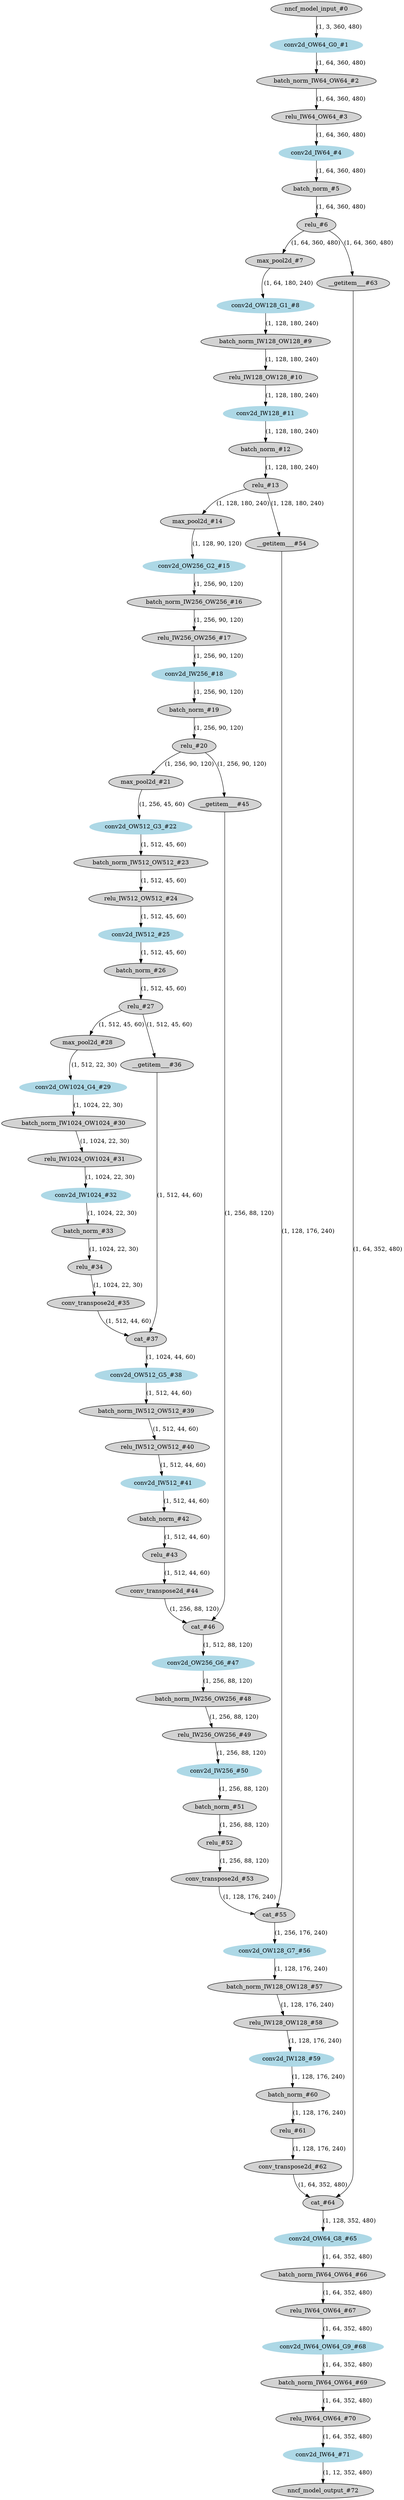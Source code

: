 strict digraph  {
"0 /nncf_model_input_0" [id=0, label="nncf_model_input_#0", style=filled, type=nncf_model_input];
"1 UNet/ModuleList[down_path]/UNetConvBlock[0]/Sequential[block]/NNCFConv2d[0]/conv2d_0" [color=lightblue, id=1, label="conv2d_OW64_G0_#1", style=filled, type=conv2d];
"2 UNet/ModuleList[down_path]/UNetConvBlock[0]/Sequential[block]/NNCFBatchNorm[1]/batch_norm_0" [id=2, label="batch_norm_IW64_OW64_#2", style=filled, type=batch_norm];
"3 UNet/ModuleList[down_path]/UNetConvBlock[0]/Sequential[block]/ReLU[2]/relu_0" [id=3, label="relu_IW64_OW64_#3", style=filled, type=relu];
"4 UNet/ModuleList[down_path]/UNetConvBlock[0]/Sequential[block]/NNCFConv2d[3]/conv2d_0" [color=lightblue, id=4, label="conv2d_IW64_#4", style=filled, type=conv2d];
"5 UNet/ModuleList[down_path]/UNetConvBlock[0]/Sequential[block]/NNCFBatchNorm[4]/batch_norm_0" [id=5, label="batch_norm_#5", style=filled, type=batch_norm];
"6 UNet/ModuleList[down_path]/UNetConvBlock[0]/Sequential[block]/ReLU[5]/relu_0" [id=6, label="relu_#6", style=filled, type=relu];
"7 UNet/max_pool2d_0" [id=7, label="max_pool2d_#7", style=filled, type=max_pool2d];
"8 UNet/ModuleList[down_path]/UNetConvBlock[1]/Sequential[block]/NNCFConv2d[0]/conv2d_0" [color=lightblue, id=8, label="conv2d_OW128_G1_#8", style=filled, type=conv2d];
"9 UNet/ModuleList[down_path]/UNetConvBlock[1]/Sequential[block]/NNCFBatchNorm[1]/batch_norm_0" [id=9, label="batch_norm_IW128_OW128_#9", style=filled, type=batch_norm];
"10 UNet/ModuleList[down_path]/UNetConvBlock[1]/Sequential[block]/ReLU[2]/relu_0" [id=10, label="relu_IW128_OW128_#10", style=filled, type=relu];
"11 UNet/ModuleList[down_path]/UNetConvBlock[1]/Sequential[block]/NNCFConv2d[3]/conv2d_0" [color=lightblue, id=11, label="conv2d_IW128_#11", style=filled, type=conv2d];
"12 UNet/ModuleList[down_path]/UNetConvBlock[1]/Sequential[block]/NNCFBatchNorm[4]/batch_norm_0" [id=12, label="batch_norm_#12", style=filled, type=batch_norm];
"13 UNet/ModuleList[down_path]/UNetConvBlock[1]/Sequential[block]/ReLU[5]/relu_0" [id=13, label="relu_#13", style=filled, type=relu];
"14 UNet/max_pool2d_1" [id=14, label="max_pool2d_#14", style=filled, type=max_pool2d];
"15 UNet/ModuleList[down_path]/UNetConvBlock[2]/Sequential[block]/NNCFConv2d[0]/conv2d_0" [color=lightblue, id=15, label="conv2d_OW256_G2_#15", style=filled, type=conv2d];
"16 UNet/ModuleList[down_path]/UNetConvBlock[2]/Sequential[block]/NNCFBatchNorm[1]/batch_norm_0" [id=16, label="batch_norm_IW256_OW256_#16", style=filled, type=batch_norm];
"17 UNet/ModuleList[down_path]/UNetConvBlock[2]/Sequential[block]/ReLU[2]/relu_0" [id=17, label="relu_IW256_OW256_#17", style=filled, type=relu];
"18 UNet/ModuleList[down_path]/UNetConvBlock[2]/Sequential[block]/NNCFConv2d[3]/conv2d_0" [color=lightblue, id=18, label="conv2d_IW256_#18", style=filled, type=conv2d];
"19 UNet/ModuleList[down_path]/UNetConvBlock[2]/Sequential[block]/NNCFBatchNorm[4]/batch_norm_0" [id=19, label="batch_norm_#19", style=filled, type=batch_norm];
"20 UNet/ModuleList[down_path]/UNetConvBlock[2]/Sequential[block]/ReLU[5]/relu_0" [id=20, label="relu_#20", style=filled, type=relu];
"21 UNet/max_pool2d_2" [id=21, label="max_pool2d_#21", style=filled, type=max_pool2d];
"22 UNet/ModuleList[down_path]/UNetConvBlock[3]/Sequential[block]/NNCFConv2d[0]/conv2d_0" [color=lightblue, id=22, label="conv2d_OW512_G3_#22", style=filled, type=conv2d];
"23 UNet/ModuleList[down_path]/UNetConvBlock[3]/Sequential[block]/NNCFBatchNorm[1]/batch_norm_0" [id=23, label="batch_norm_IW512_OW512_#23", style=filled, type=batch_norm];
"24 UNet/ModuleList[down_path]/UNetConvBlock[3]/Sequential[block]/ReLU[2]/relu_0" [id=24, label="relu_IW512_OW512_#24", style=filled, type=relu];
"25 UNet/ModuleList[down_path]/UNetConvBlock[3]/Sequential[block]/NNCFConv2d[3]/conv2d_0" [color=lightblue, id=25, label="conv2d_IW512_#25", style=filled, type=conv2d];
"26 UNet/ModuleList[down_path]/UNetConvBlock[3]/Sequential[block]/NNCFBatchNorm[4]/batch_norm_0" [id=26, label="batch_norm_#26", style=filled, type=batch_norm];
"27 UNet/ModuleList[down_path]/UNetConvBlock[3]/Sequential[block]/ReLU[5]/relu_0" [id=27, label="relu_#27", style=filled, type=relu];
"28 UNet/max_pool2d_3" [id=28, label="max_pool2d_#28", style=filled, type=max_pool2d];
"29 UNet/ModuleList[down_path]/UNetConvBlock[4]/Sequential[block]/NNCFConv2d[0]/conv2d_0" [color=lightblue, id=29, label="conv2d_OW1024_G4_#29", style=filled, type=conv2d];
"30 UNet/ModuleList[down_path]/UNetConvBlock[4]/Sequential[block]/NNCFBatchNorm[1]/batch_norm_0" [id=30, label="batch_norm_IW1024_OW1024_#30", style=filled, type=batch_norm];
"31 UNet/ModuleList[down_path]/UNetConvBlock[4]/Sequential[block]/ReLU[2]/relu_0" [id=31, label="relu_IW1024_OW1024_#31", style=filled, type=relu];
"32 UNet/ModuleList[down_path]/UNetConvBlock[4]/Sequential[block]/NNCFConv2d[3]/conv2d_0" [color=lightblue, id=32, label="conv2d_IW1024_#32", style=filled, type=conv2d];
"33 UNet/ModuleList[down_path]/UNetConvBlock[4]/Sequential[block]/NNCFBatchNorm[4]/batch_norm_0" [id=33, label="batch_norm_#33", style=filled, type=batch_norm];
"34 UNet/ModuleList[down_path]/UNetConvBlock[4]/Sequential[block]/ReLU[5]/relu_0" [id=34, label="relu_#34", style=filled, type=relu];
"35 UNet/ModuleList[up_path]/UNetUpBlock[0]/NNCFConvTranspose2d[up]/conv_transpose2d_0" [id=35, label="conv_transpose2d_#35", style=filled, type=conv_transpose2d];
"36 UNet/ModuleList[up_path]/UNetUpBlock[0]/__getitem___0" [id=36, label="__getitem___#36", style=filled, type=__getitem__];
"37 UNet/ModuleList[up_path]/UNetUpBlock[0]/cat_0" [id=37, label="cat_#37", style=filled, type=cat];
"38 UNet/ModuleList[up_path]/UNetUpBlock[0]/UNetConvBlock[conv_block]/Sequential[block]/NNCFConv2d[0]/conv2d_0" [color=lightblue, id=38, label="conv2d_OW512_G5_#38", style=filled, type=conv2d];
"39 UNet/ModuleList[up_path]/UNetUpBlock[0]/UNetConvBlock[conv_block]/Sequential[block]/NNCFBatchNorm[1]/batch_norm_0" [id=39, label="batch_norm_IW512_OW512_#39", style=filled, type=batch_norm];
"40 UNet/ModuleList[up_path]/UNetUpBlock[0]/UNetConvBlock[conv_block]/Sequential[block]/ReLU[2]/relu_0" [id=40, label="relu_IW512_OW512_#40", style=filled, type=relu];
"41 UNet/ModuleList[up_path]/UNetUpBlock[0]/UNetConvBlock[conv_block]/Sequential[block]/NNCFConv2d[3]/conv2d_0" [color=lightblue, id=41, label="conv2d_IW512_#41", style=filled, type=conv2d];
"42 UNet/ModuleList[up_path]/UNetUpBlock[0]/UNetConvBlock[conv_block]/Sequential[block]/NNCFBatchNorm[4]/batch_norm_0" [id=42, label="batch_norm_#42", style=filled, type=batch_norm];
"43 UNet/ModuleList[up_path]/UNetUpBlock[0]/UNetConvBlock[conv_block]/Sequential[block]/ReLU[5]/relu_0" [id=43, label="relu_#43", style=filled, type=relu];
"44 UNet/ModuleList[up_path]/UNetUpBlock[1]/NNCFConvTranspose2d[up]/conv_transpose2d_0" [id=44, label="conv_transpose2d_#44", style=filled, type=conv_transpose2d];
"45 UNet/ModuleList[up_path]/UNetUpBlock[1]/__getitem___0" [id=45, label="__getitem___#45", style=filled, type=__getitem__];
"46 UNet/ModuleList[up_path]/UNetUpBlock[1]/cat_0" [id=46, label="cat_#46", style=filled, type=cat];
"47 UNet/ModuleList[up_path]/UNetUpBlock[1]/UNetConvBlock[conv_block]/Sequential[block]/NNCFConv2d[0]/conv2d_0" [color=lightblue, id=47, label="conv2d_OW256_G6_#47", style=filled, type=conv2d];
"48 UNet/ModuleList[up_path]/UNetUpBlock[1]/UNetConvBlock[conv_block]/Sequential[block]/NNCFBatchNorm[1]/batch_norm_0" [id=48, label="batch_norm_IW256_OW256_#48", style=filled, type=batch_norm];
"49 UNet/ModuleList[up_path]/UNetUpBlock[1]/UNetConvBlock[conv_block]/Sequential[block]/ReLU[2]/relu_0" [id=49, label="relu_IW256_OW256_#49", style=filled, type=relu];
"50 UNet/ModuleList[up_path]/UNetUpBlock[1]/UNetConvBlock[conv_block]/Sequential[block]/NNCFConv2d[3]/conv2d_0" [color=lightblue, id=50, label="conv2d_IW256_#50", style=filled, type=conv2d];
"51 UNet/ModuleList[up_path]/UNetUpBlock[1]/UNetConvBlock[conv_block]/Sequential[block]/NNCFBatchNorm[4]/batch_norm_0" [id=51, label="batch_norm_#51", style=filled, type=batch_norm];
"52 UNet/ModuleList[up_path]/UNetUpBlock[1]/UNetConvBlock[conv_block]/Sequential[block]/ReLU[5]/relu_0" [id=52, label="relu_#52", style=filled, type=relu];
"53 UNet/ModuleList[up_path]/UNetUpBlock[2]/NNCFConvTranspose2d[up]/conv_transpose2d_0" [id=53, label="conv_transpose2d_#53", style=filled, type=conv_transpose2d];
"54 UNet/ModuleList[up_path]/UNetUpBlock[2]/__getitem___0" [id=54, label="__getitem___#54", style=filled, type=__getitem__];
"55 UNet/ModuleList[up_path]/UNetUpBlock[2]/cat_0" [id=55, label="cat_#55", style=filled, type=cat];
"56 UNet/ModuleList[up_path]/UNetUpBlock[2]/UNetConvBlock[conv_block]/Sequential[block]/NNCFConv2d[0]/conv2d_0" [color=lightblue, id=56, label="conv2d_OW128_G7_#56", style=filled, type=conv2d];
"57 UNet/ModuleList[up_path]/UNetUpBlock[2]/UNetConvBlock[conv_block]/Sequential[block]/NNCFBatchNorm[1]/batch_norm_0" [id=57, label="batch_norm_IW128_OW128_#57", style=filled, type=batch_norm];
"58 UNet/ModuleList[up_path]/UNetUpBlock[2]/UNetConvBlock[conv_block]/Sequential[block]/ReLU[2]/relu_0" [id=58, label="relu_IW128_OW128_#58", style=filled, type=relu];
"59 UNet/ModuleList[up_path]/UNetUpBlock[2]/UNetConvBlock[conv_block]/Sequential[block]/NNCFConv2d[3]/conv2d_0" [color=lightblue, id=59, label="conv2d_IW128_#59", style=filled, type=conv2d];
"60 UNet/ModuleList[up_path]/UNetUpBlock[2]/UNetConvBlock[conv_block]/Sequential[block]/NNCFBatchNorm[4]/batch_norm_0" [id=60, label="batch_norm_#60", style=filled, type=batch_norm];
"61 UNet/ModuleList[up_path]/UNetUpBlock[2]/UNetConvBlock[conv_block]/Sequential[block]/ReLU[5]/relu_0" [id=61, label="relu_#61", style=filled, type=relu];
"62 UNet/ModuleList[up_path]/UNetUpBlock[3]/NNCFConvTranspose2d[up]/conv_transpose2d_0" [id=62, label="conv_transpose2d_#62", style=filled, type=conv_transpose2d];
"63 UNet/ModuleList[up_path]/UNetUpBlock[3]/__getitem___0" [id=63, label="__getitem___#63", style=filled, type=__getitem__];
"64 UNet/ModuleList[up_path]/UNetUpBlock[3]/cat_0" [id=64, label="cat_#64", style=filled, type=cat];
"65 UNet/ModuleList[up_path]/UNetUpBlock[3]/UNetConvBlock[conv_block]/Sequential[block]/NNCFConv2d[0]/conv2d_0" [color=lightblue, id=65, label="conv2d_OW64_G8_#65", style=filled, type=conv2d];
"66 UNet/ModuleList[up_path]/UNetUpBlock[3]/UNetConvBlock[conv_block]/Sequential[block]/NNCFBatchNorm[1]/batch_norm_0" [id=66, label="batch_norm_IW64_OW64_#66", style=filled, type=batch_norm];
"67 UNet/ModuleList[up_path]/UNetUpBlock[3]/UNetConvBlock[conv_block]/Sequential[block]/ReLU[2]/relu_0" [id=67, label="relu_IW64_OW64_#67", style=filled, type=relu];
"68 UNet/ModuleList[up_path]/UNetUpBlock[3]/UNetConvBlock[conv_block]/Sequential[block]/NNCFConv2d[3]/conv2d_0" [color=lightblue, id=68, label="conv2d_IW64_OW64_G9_#68", style=filled, type=conv2d];
"69 UNet/ModuleList[up_path]/UNetUpBlock[3]/UNetConvBlock[conv_block]/Sequential[block]/NNCFBatchNorm[4]/batch_norm_0" [id=69, label="batch_norm_IW64_OW64_#69", style=filled, type=batch_norm];
"70 UNet/ModuleList[up_path]/UNetUpBlock[3]/UNetConvBlock[conv_block]/Sequential[block]/ReLU[5]/relu_0" [id=70, label="relu_IW64_OW64_#70", style=filled, type=relu];
"71 UNet/NNCFConv2d[last]/conv2d_0" [color=lightblue, id=71, label="conv2d_IW64_#71", style=filled, type=conv2d];
"72 /nncf_model_output_0" [id=72, label="nncf_model_output_#72", style=filled, type=nncf_model_output];
"0 /nncf_model_input_0" -> "1 UNet/ModuleList[down_path]/UNetConvBlock[0]/Sequential[block]/NNCFConv2d[0]/conv2d_0"  [label="(1, 3, 360, 480)", style=solid];
"1 UNet/ModuleList[down_path]/UNetConvBlock[0]/Sequential[block]/NNCFConv2d[0]/conv2d_0" -> "2 UNet/ModuleList[down_path]/UNetConvBlock[0]/Sequential[block]/NNCFBatchNorm[1]/batch_norm_0"  [label="(1, 64, 360, 480)", style=solid];
"2 UNet/ModuleList[down_path]/UNetConvBlock[0]/Sequential[block]/NNCFBatchNorm[1]/batch_norm_0" -> "3 UNet/ModuleList[down_path]/UNetConvBlock[0]/Sequential[block]/ReLU[2]/relu_0"  [label="(1, 64, 360, 480)", style=solid];
"3 UNet/ModuleList[down_path]/UNetConvBlock[0]/Sequential[block]/ReLU[2]/relu_0" -> "4 UNet/ModuleList[down_path]/UNetConvBlock[0]/Sequential[block]/NNCFConv2d[3]/conv2d_0"  [label="(1, 64, 360, 480)", style=solid];
"4 UNet/ModuleList[down_path]/UNetConvBlock[0]/Sequential[block]/NNCFConv2d[3]/conv2d_0" -> "5 UNet/ModuleList[down_path]/UNetConvBlock[0]/Sequential[block]/NNCFBatchNorm[4]/batch_norm_0"  [label="(1, 64, 360, 480)", style=solid];
"5 UNet/ModuleList[down_path]/UNetConvBlock[0]/Sequential[block]/NNCFBatchNorm[4]/batch_norm_0" -> "6 UNet/ModuleList[down_path]/UNetConvBlock[0]/Sequential[block]/ReLU[5]/relu_0"  [label="(1, 64, 360, 480)", style=solid];
"6 UNet/ModuleList[down_path]/UNetConvBlock[0]/Sequential[block]/ReLU[5]/relu_0" -> "7 UNet/max_pool2d_0"  [label="(1, 64, 360, 480)", style=solid];
"7 UNet/max_pool2d_0" -> "8 UNet/ModuleList[down_path]/UNetConvBlock[1]/Sequential[block]/NNCFConv2d[0]/conv2d_0"  [label="(1, 64, 180, 240)", style=solid];
"8 UNet/ModuleList[down_path]/UNetConvBlock[1]/Sequential[block]/NNCFConv2d[0]/conv2d_0" -> "9 UNet/ModuleList[down_path]/UNetConvBlock[1]/Sequential[block]/NNCFBatchNorm[1]/batch_norm_0"  [label="(1, 128, 180, 240)", style=solid];
"6 UNet/ModuleList[down_path]/UNetConvBlock[0]/Sequential[block]/ReLU[5]/relu_0" -> "63 UNet/ModuleList[up_path]/UNetUpBlock[3]/__getitem___0"  [label="(1, 64, 360, 480)", style=solid];
"9 UNet/ModuleList[down_path]/UNetConvBlock[1]/Sequential[block]/NNCFBatchNorm[1]/batch_norm_0" -> "10 UNet/ModuleList[down_path]/UNetConvBlock[1]/Sequential[block]/ReLU[2]/relu_0"  [label="(1, 128, 180, 240)", style=solid];
"10 UNet/ModuleList[down_path]/UNetConvBlock[1]/Sequential[block]/ReLU[2]/relu_0" -> "11 UNet/ModuleList[down_path]/UNetConvBlock[1]/Sequential[block]/NNCFConv2d[3]/conv2d_0"  [label="(1, 128, 180, 240)", style=solid];
"11 UNet/ModuleList[down_path]/UNetConvBlock[1]/Sequential[block]/NNCFConv2d[3]/conv2d_0" -> "12 UNet/ModuleList[down_path]/UNetConvBlock[1]/Sequential[block]/NNCFBatchNorm[4]/batch_norm_0"  [label="(1, 128, 180, 240)", style=solid];
"12 UNet/ModuleList[down_path]/UNetConvBlock[1]/Sequential[block]/NNCFBatchNorm[4]/batch_norm_0" -> "13 UNet/ModuleList[down_path]/UNetConvBlock[1]/Sequential[block]/ReLU[5]/relu_0"  [label="(1, 128, 180, 240)", style=solid];
"13 UNet/ModuleList[down_path]/UNetConvBlock[1]/Sequential[block]/ReLU[5]/relu_0" -> "14 UNet/max_pool2d_1"  [label="(1, 128, 180, 240)", style=solid];
"13 UNet/ModuleList[down_path]/UNetConvBlock[1]/Sequential[block]/ReLU[5]/relu_0" -> "54 UNet/ModuleList[up_path]/UNetUpBlock[2]/__getitem___0"  [label="(1, 128, 180, 240)", style=solid];
"14 UNet/max_pool2d_1" -> "15 UNet/ModuleList[down_path]/UNetConvBlock[2]/Sequential[block]/NNCFConv2d[0]/conv2d_0"  [label="(1, 128, 90, 120)", style=solid];
"15 UNet/ModuleList[down_path]/UNetConvBlock[2]/Sequential[block]/NNCFConv2d[0]/conv2d_0" -> "16 UNet/ModuleList[down_path]/UNetConvBlock[2]/Sequential[block]/NNCFBatchNorm[1]/batch_norm_0"  [label="(1, 256, 90, 120)", style=solid];
"16 UNet/ModuleList[down_path]/UNetConvBlock[2]/Sequential[block]/NNCFBatchNorm[1]/batch_norm_0" -> "17 UNet/ModuleList[down_path]/UNetConvBlock[2]/Sequential[block]/ReLU[2]/relu_0"  [label="(1, 256, 90, 120)", style=solid];
"17 UNet/ModuleList[down_path]/UNetConvBlock[2]/Sequential[block]/ReLU[2]/relu_0" -> "18 UNet/ModuleList[down_path]/UNetConvBlock[2]/Sequential[block]/NNCFConv2d[3]/conv2d_0"  [label="(1, 256, 90, 120)", style=solid];
"18 UNet/ModuleList[down_path]/UNetConvBlock[2]/Sequential[block]/NNCFConv2d[3]/conv2d_0" -> "19 UNet/ModuleList[down_path]/UNetConvBlock[2]/Sequential[block]/NNCFBatchNorm[4]/batch_norm_0"  [label="(1, 256, 90, 120)", style=solid];
"19 UNet/ModuleList[down_path]/UNetConvBlock[2]/Sequential[block]/NNCFBatchNorm[4]/batch_norm_0" -> "20 UNet/ModuleList[down_path]/UNetConvBlock[2]/Sequential[block]/ReLU[5]/relu_0"  [label="(1, 256, 90, 120)", style=solid];
"20 UNet/ModuleList[down_path]/UNetConvBlock[2]/Sequential[block]/ReLU[5]/relu_0" -> "21 UNet/max_pool2d_2"  [label="(1, 256, 90, 120)", style=solid];
"20 UNet/ModuleList[down_path]/UNetConvBlock[2]/Sequential[block]/ReLU[5]/relu_0" -> "45 UNet/ModuleList[up_path]/UNetUpBlock[1]/__getitem___0"  [label="(1, 256, 90, 120)", style=solid];
"21 UNet/max_pool2d_2" -> "22 UNet/ModuleList[down_path]/UNetConvBlock[3]/Sequential[block]/NNCFConv2d[0]/conv2d_0"  [label="(1, 256, 45, 60)", style=solid];
"22 UNet/ModuleList[down_path]/UNetConvBlock[3]/Sequential[block]/NNCFConv2d[0]/conv2d_0" -> "23 UNet/ModuleList[down_path]/UNetConvBlock[3]/Sequential[block]/NNCFBatchNorm[1]/batch_norm_0"  [label="(1, 512, 45, 60)", style=solid];
"23 UNet/ModuleList[down_path]/UNetConvBlock[3]/Sequential[block]/NNCFBatchNorm[1]/batch_norm_0" -> "24 UNet/ModuleList[down_path]/UNetConvBlock[3]/Sequential[block]/ReLU[2]/relu_0"  [label="(1, 512, 45, 60)", style=solid];
"24 UNet/ModuleList[down_path]/UNetConvBlock[3]/Sequential[block]/ReLU[2]/relu_0" -> "25 UNet/ModuleList[down_path]/UNetConvBlock[3]/Sequential[block]/NNCFConv2d[3]/conv2d_0"  [label="(1, 512, 45, 60)", style=solid];
"25 UNet/ModuleList[down_path]/UNetConvBlock[3]/Sequential[block]/NNCFConv2d[3]/conv2d_0" -> "26 UNet/ModuleList[down_path]/UNetConvBlock[3]/Sequential[block]/NNCFBatchNorm[4]/batch_norm_0"  [label="(1, 512, 45, 60)", style=solid];
"26 UNet/ModuleList[down_path]/UNetConvBlock[3]/Sequential[block]/NNCFBatchNorm[4]/batch_norm_0" -> "27 UNet/ModuleList[down_path]/UNetConvBlock[3]/Sequential[block]/ReLU[5]/relu_0"  [label="(1, 512, 45, 60)", style=solid];
"27 UNet/ModuleList[down_path]/UNetConvBlock[3]/Sequential[block]/ReLU[5]/relu_0" -> "28 UNet/max_pool2d_3"  [label="(1, 512, 45, 60)", style=solid];
"27 UNet/ModuleList[down_path]/UNetConvBlock[3]/Sequential[block]/ReLU[5]/relu_0" -> "36 UNet/ModuleList[up_path]/UNetUpBlock[0]/__getitem___0"  [label="(1, 512, 45, 60)", style=solid];
"28 UNet/max_pool2d_3" -> "29 UNet/ModuleList[down_path]/UNetConvBlock[4]/Sequential[block]/NNCFConv2d[0]/conv2d_0"  [label="(1, 512, 22, 30)", style=solid];
"29 UNet/ModuleList[down_path]/UNetConvBlock[4]/Sequential[block]/NNCFConv2d[0]/conv2d_0" -> "30 UNet/ModuleList[down_path]/UNetConvBlock[4]/Sequential[block]/NNCFBatchNorm[1]/batch_norm_0"  [label="(1, 1024, 22, 30)", style=solid];
"30 UNet/ModuleList[down_path]/UNetConvBlock[4]/Sequential[block]/NNCFBatchNorm[1]/batch_norm_0" -> "31 UNet/ModuleList[down_path]/UNetConvBlock[4]/Sequential[block]/ReLU[2]/relu_0"  [label="(1, 1024, 22, 30)", style=solid];
"31 UNet/ModuleList[down_path]/UNetConvBlock[4]/Sequential[block]/ReLU[2]/relu_0" -> "32 UNet/ModuleList[down_path]/UNetConvBlock[4]/Sequential[block]/NNCFConv2d[3]/conv2d_0"  [label="(1, 1024, 22, 30)", style=solid];
"32 UNet/ModuleList[down_path]/UNetConvBlock[4]/Sequential[block]/NNCFConv2d[3]/conv2d_0" -> "33 UNet/ModuleList[down_path]/UNetConvBlock[4]/Sequential[block]/NNCFBatchNorm[4]/batch_norm_0"  [label="(1, 1024, 22, 30)", style=solid];
"33 UNet/ModuleList[down_path]/UNetConvBlock[4]/Sequential[block]/NNCFBatchNorm[4]/batch_norm_0" -> "34 UNet/ModuleList[down_path]/UNetConvBlock[4]/Sequential[block]/ReLU[5]/relu_0"  [label="(1, 1024, 22, 30)", style=solid];
"34 UNet/ModuleList[down_path]/UNetConvBlock[4]/Sequential[block]/ReLU[5]/relu_0" -> "35 UNet/ModuleList[up_path]/UNetUpBlock[0]/NNCFConvTranspose2d[up]/conv_transpose2d_0"  [label="(1, 1024, 22, 30)", style=solid];
"35 UNet/ModuleList[up_path]/UNetUpBlock[0]/NNCFConvTranspose2d[up]/conv_transpose2d_0" -> "37 UNet/ModuleList[up_path]/UNetUpBlock[0]/cat_0"  [label="(1, 512, 44, 60)", style=solid];
"36 UNet/ModuleList[up_path]/UNetUpBlock[0]/__getitem___0" -> "37 UNet/ModuleList[up_path]/UNetUpBlock[0]/cat_0"  [label="(1, 512, 44, 60)", style=solid];
"37 UNet/ModuleList[up_path]/UNetUpBlock[0]/cat_0" -> "38 UNet/ModuleList[up_path]/UNetUpBlock[0]/UNetConvBlock[conv_block]/Sequential[block]/NNCFConv2d[0]/conv2d_0"  [label="(1, 1024, 44, 60)", style=solid];
"38 UNet/ModuleList[up_path]/UNetUpBlock[0]/UNetConvBlock[conv_block]/Sequential[block]/NNCFConv2d[0]/conv2d_0" -> "39 UNet/ModuleList[up_path]/UNetUpBlock[0]/UNetConvBlock[conv_block]/Sequential[block]/NNCFBatchNorm[1]/batch_norm_0"  [label="(1, 512, 44, 60)", style=solid];
"39 UNet/ModuleList[up_path]/UNetUpBlock[0]/UNetConvBlock[conv_block]/Sequential[block]/NNCFBatchNorm[1]/batch_norm_0" -> "40 UNet/ModuleList[up_path]/UNetUpBlock[0]/UNetConvBlock[conv_block]/Sequential[block]/ReLU[2]/relu_0"  [label="(1, 512, 44, 60)", style=solid];
"40 UNet/ModuleList[up_path]/UNetUpBlock[0]/UNetConvBlock[conv_block]/Sequential[block]/ReLU[2]/relu_0" -> "41 UNet/ModuleList[up_path]/UNetUpBlock[0]/UNetConvBlock[conv_block]/Sequential[block]/NNCFConv2d[3]/conv2d_0"  [label="(1, 512, 44, 60)", style=solid];
"41 UNet/ModuleList[up_path]/UNetUpBlock[0]/UNetConvBlock[conv_block]/Sequential[block]/NNCFConv2d[3]/conv2d_0" -> "42 UNet/ModuleList[up_path]/UNetUpBlock[0]/UNetConvBlock[conv_block]/Sequential[block]/NNCFBatchNorm[4]/batch_norm_0"  [label="(1, 512, 44, 60)", style=solid];
"42 UNet/ModuleList[up_path]/UNetUpBlock[0]/UNetConvBlock[conv_block]/Sequential[block]/NNCFBatchNorm[4]/batch_norm_0" -> "43 UNet/ModuleList[up_path]/UNetUpBlock[0]/UNetConvBlock[conv_block]/Sequential[block]/ReLU[5]/relu_0"  [label="(1, 512, 44, 60)", style=solid];
"43 UNet/ModuleList[up_path]/UNetUpBlock[0]/UNetConvBlock[conv_block]/Sequential[block]/ReLU[5]/relu_0" -> "44 UNet/ModuleList[up_path]/UNetUpBlock[1]/NNCFConvTranspose2d[up]/conv_transpose2d_0"  [label="(1, 512, 44, 60)", style=solid];
"44 UNet/ModuleList[up_path]/UNetUpBlock[1]/NNCFConvTranspose2d[up]/conv_transpose2d_0" -> "46 UNet/ModuleList[up_path]/UNetUpBlock[1]/cat_0"  [label="(1, 256, 88, 120)", style=solid];
"45 UNet/ModuleList[up_path]/UNetUpBlock[1]/__getitem___0" -> "46 UNet/ModuleList[up_path]/UNetUpBlock[1]/cat_0"  [label="(1, 256, 88, 120)", style=solid];
"46 UNet/ModuleList[up_path]/UNetUpBlock[1]/cat_0" -> "47 UNet/ModuleList[up_path]/UNetUpBlock[1]/UNetConvBlock[conv_block]/Sequential[block]/NNCFConv2d[0]/conv2d_0"  [label="(1, 512, 88, 120)", style=solid];
"47 UNet/ModuleList[up_path]/UNetUpBlock[1]/UNetConvBlock[conv_block]/Sequential[block]/NNCFConv2d[0]/conv2d_0" -> "48 UNet/ModuleList[up_path]/UNetUpBlock[1]/UNetConvBlock[conv_block]/Sequential[block]/NNCFBatchNorm[1]/batch_norm_0"  [label="(1, 256, 88, 120)", style=solid];
"48 UNet/ModuleList[up_path]/UNetUpBlock[1]/UNetConvBlock[conv_block]/Sequential[block]/NNCFBatchNorm[1]/batch_norm_0" -> "49 UNet/ModuleList[up_path]/UNetUpBlock[1]/UNetConvBlock[conv_block]/Sequential[block]/ReLU[2]/relu_0"  [label="(1, 256, 88, 120)", style=solid];
"49 UNet/ModuleList[up_path]/UNetUpBlock[1]/UNetConvBlock[conv_block]/Sequential[block]/ReLU[2]/relu_0" -> "50 UNet/ModuleList[up_path]/UNetUpBlock[1]/UNetConvBlock[conv_block]/Sequential[block]/NNCFConv2d[3]/conv2d_0"  [label="(1, 256, 88, 120)", style=solid];
"50 UNet/ModuleList[up_path]/UNetUpBlock[1]/UNetConvBlock[conv_block]/Sequential[block]/NNCFConv2d[3]/conv2d_0" -> "51 UNet/ModuleList[up_path]/UNetUpBlock[1]/UNetConvBlock[conv_block]/Sequential[block]/NNCFBatchNorm[4]/batch_norm_0"  [label="(1, 256, 88, 120)", style=solid];
"51 UNet/ModuleList[up_path]/UNetUpBlock[1]/UNetConvBlock[conv_block]/Sequential[block]/NNCFBatchNorm[4]/batch_norm_0" -> "52 UNet/ModuleList[up_path]/UNetUpBlock[1]/UNetConvBlock[conv_block]/Sequential[block]/ReLU[5]/relu_0"  [label="(1, 256, 88, 120)", style=solid];
"52 UNet/ModuleList[up_path]/UNetUpBlock[1]/UNetConvBlock[conv_block]/Sequential[block]/ReLU[5]/relu_0" -> "53 UNet/ModuleList[up_path]/UNetUpBlock[2]/NNCFConvTranspose2d[up]/conv_transpose2d_0"  [label="(1, 256, 88, 120)", style=solid];
"53 UNet/ModuleList[up_path]/UNetUpBlock[2]/NNCFConvTranspose2d[up]/conv_transpose2d_0" -> "55 UNet/ModuleList[up_path]/UNetUpBlock[2]/cat_0"  [label="(1, 128, 176, 240)", style=solid];
"54 UNet/ModuleList[up_path]/UNetUpBlock[2]/__getitem___0" -> "55 UNet/ModuleList[up_path]/UNetUpBlock[2]/cat_0"  [label="(1, 128, 176, 240)", style=solid];
"55 UNet/ModuleList[up_path]/UNetUpBlock[2]/cat_0" -> "56 UNet/ModuleList[up_path]/UNetUpBlock[2]/UNetConvBlock[conv_block]/Sequential[block]/NNCFConv2d[0]/conv2d_0"  [label="(1, 256, 176, 240)", style=solid];
"56 UNet/ModuleList[up_path]/UNetUpBlock[2]/UNetConvBlock[conv_block]/Sequential[block]/NNCFConv2d[0]/conv2d_0" -> "57 UNet/ModuleList[up_path]/UNetUpBlock[2]/UNetConvBlock[conv_block]/Sequential[block]/NNCFBatchNorm[1]/batch_norm_0"  [label="(1, 128, 176, 240)", style=solid];
"57 UNet/ModuleList[up_path]/UNetUpBlock[2]/UNetConvBlock[conv_block]/Sequential[block]/NNCFBatchNorm[1]/batch_norm_0" -> "58 UNet/ModuleList[up_path]/UNetUpBlock[2]/UNetConvBlock[conv_block]/Sequential[block]/ReLU[2]/relu_0"  [label="(1, 128, 176, 240)", style=solid];
"58 UNet/ModuleList[up_path]/UNetUpBlock[2]/UNetConvBlock[conv_block]/Sequential[block]/ReLU[2]/relu_0" -> "59 UNet/ModuleList[up_path]/UNetUpBlock[2]/UNetConvBlock[conv_block]/Sequential[block]/NNCFConv2d[3]/conv2d_0"  [label="(1, 128, 176, 240)", style=solid];
"59 UNet/ModuleList[up_path]/UNetUpBlock[2]/UNetConvBlock[conv_block]/Sequential[block]/NNCFConv2d[3]/conv2d_0" -> "60 UNet/ModuleList[up_path]/UNetUpBlock[2]/UNetConvBlock[conv_block]/Sequential[block]/NNCFBatchNorm[4]/batch_norm_0"  [label="(1, 128, 176, 240)", style=solid];
"60 UNet/ModuleList[up_path]/UNetUpBlock[2]/UNetConvBlock[conv_block]/Sequential[block]/NNCFBatchNorm[4]/batch_norm_0" -> "61 UNet/ModuleList[up_path]/UNetUpBlock[2]/UNetConvBlock[conv_block]/Sequential[block]/ReLU[5]/relu_0"  [label="(1, 128, 176, 240)", style=solid];
"61 UNet/ModuleList[up_path]/UNetUpBlock[2]/UNetConvBlock[conv_block]/Sequential[block]/ReLU[5]/relu_0" -> "62 UNet/ModuleList[up_path]/UNetUpBlock[3]/NNCFConvTranspose2d[up]/conv_transpose2d_0"  [label="(1, 128, 176, 240)", style=solid];
"62 UNet/ModuleList[up_path]/UNetUpBlock[3]/NNCFConvTranspose2d[up]/conv_transpose2d_0" -> "64 UNet/ModuleList[up_path]/UNetUpBlock[3]/cat_0"  [label="(1, 64, 352, 480)", style=solid];
"63 UNet/ModuleList[up_path]/UNetUpBlock[3]/__getitem___0" -> "64 UNet/ModuleList[up_path]/UNetUpBlock[3]/cat_0"  [label="(1, 64, 352, 480)", style=solid];
"64 UNet/ModuleList[up_path]/UNetUpBlock[3]/cat_0" -> "65 UNet/ModuleList[up_path]/UNetUpBlock[3]/UNetConvBlock[conv_block]/Sequential[block]/NNCFConv2d[0]/conv2d_0"  [label="(1, 128, 352, 480)", style=solid];
"65 UNet/ModuleList[up_path]/UNetUpBlock[3]/UNetConvBlock[conv_block]/Sequential[block]/NNCFConv2d[0]/conv2d_0" -> "66 UNet/ModuleList[up_path]/UNetUpBlock[3]/UNetConvBlock[conv_block]/Sequential[block]/NNCFBatchNorm[1]/batch_norm_0"  [label="(1, 64, 352, 480)", style=solid];
"66 UNet/ModuleList[up_path]/UNetUpBlock[3]/UNetConvBlock[conv_block]/Sequential[block]/NNCFBatchNorm[1]/batch_norm_0" -> "67 UNet/ModuleList[up_path]/UNetUpBlock[3]/UNetConvBlock[conv_block]/Sequential[block]/ReLU[2]/relu_0"  [label="(1, 64, 352, 480)", style=solid];
"67 UNet/ModuleList[up_path]/UNetUpBlock[3]/UNetConvBlock[conv_block]/Sequential[block]/ReLU[2]/relu_0" -> "68 UNet/ModuleList[up_path]/UNetUpBlock[3]/UNetConvBlock[conv_block]/Sequential[block]/NNCFConv2d[3]/conv2d_0"  [label="(1, 64, 352, 480)", style=solid];
"68 UNet/ModuleList[up_path]/UNetUpBlock[3]/UNetConvBlock[conv_block]/Sequential[block]/NNCFConv2d[3]/conv2d_0" -> "69 UNet/ModuleList[up_path]/UNetUpBlock[3]/UNetConvBlock[conv_block]/Sequential[block]/NNCFBatchNorm[4]/batch_norm_0"  [label="(1, 64, 352, 480)", style=solid];
"69 UNet/ModuleList[up_path]/UNetUpBlock[3]/UNetConvBlock[conv_block]/Sequential[block]/NNCFBatchNorm[4]/batch_norm_0" -> "70 UNet/ModuleList[up_path]/UNetUpBlock[3]/UNetConvBlock[conv_block]/Sequential[block]/ReLU[5]/relu_0"  [label="(1, 64, 352, 480)", style=solid];
"70 UNet/ModuleList[up_path]/UNetUpBlock[3]/UNetConvBlock[conv_block]/Sequential[block]/ReLU[5]/relu_0" -> "71 UNet/NNCFConv2d[last]/conv2d_0"  [label="(1, 64, 352, 480)", style=solid];
"71 UNet/NNCFConv2d[last]/conv2d_0" -> "72 /nncf_model_output_0"  [label="(1, 12, 352, 480)", style=solid];
}

